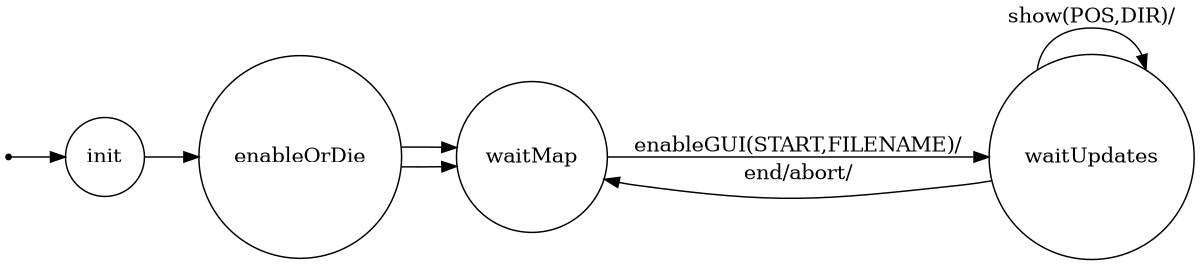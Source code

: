 /*
*
* A GraphViz DOT FSM description 
* Please use a GraphViz visualizer (like http://www.webgraphviz.com)
* 
* Generated by AM,NC,RM
*  
*/
 
digraph finite_state_machine {
  	rankdir=LR;
  	size="8,5"
  	node [shape = point]; iniziale;
  	node [shape = doublecircle]; 
  	node [shape = circle];
  	iniziale -> init [label = ""];
  	
  	
  	init -> enableOrDie [ label = ""];
  	
  	enableOrDie -> waitMap [ label = ""];
  	enableOrDie -> waitMap [ label = ""];
  	
  	waitMap -> waitUpdates [ label = "enableGUI(START,FILENAME)/"];
  	
  	waitUpdates -> waitUpdates [ label = "show(POS,DIR)/"];
  	waitUpdates -> waitMap [ label = "end/abort/"];
}